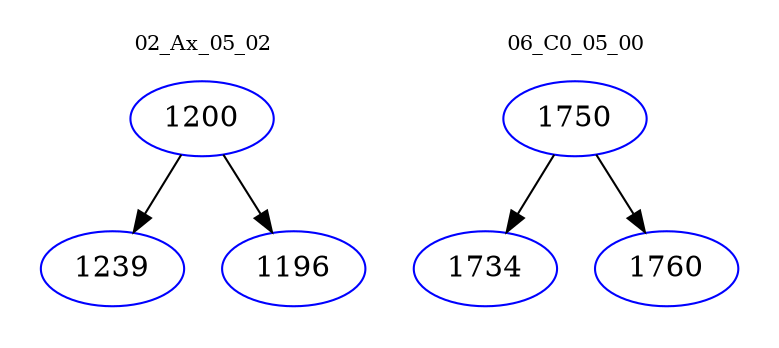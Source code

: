 digraph{
subgraph cluster_0 {
color = white
label = "02_Ax_05_02";
fontsize=10;
T0_1200 [label="1200", color="blue"]
T0_1200 -> T0_1239 [color="black"]
T0_1239 [label="1239", color="blue"]
T0_1200 -> T0_1196 [color="black"]
T0_1196 [label="1196", color="blue"]
}
subgraph cluster_1 {
color = white
label = "06_C0_05_00";
fontsize=10;
T1_1750 [label="1750", color="blue"]
T1_1750 -> T1_1734 [color="black"]
T1_1734 [label="1734", color="blue"]
T1_1750 -> T1_1760 [color="black"]
T1_1760 [label="1760", color="blue"]
}
}
